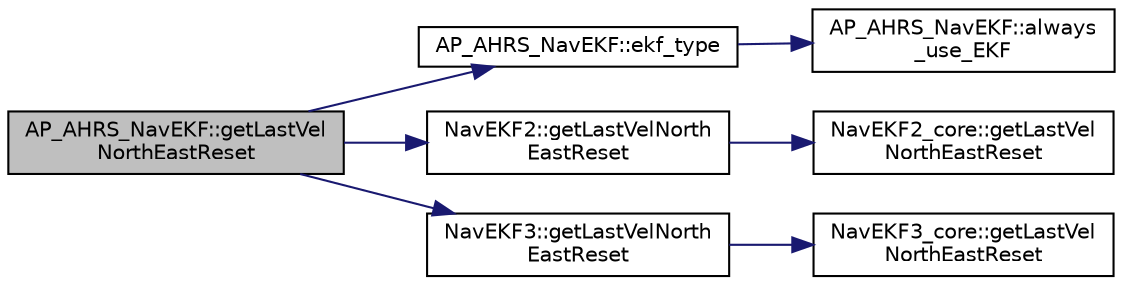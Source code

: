 digraph "AP_AHRS_NavEKF::getLastVelNorthEastReset"
{
 // INTERACTIVE_SVG=YES
  edge [fontname="Helvetica",fontsize="10",labelfontname="Helvetica",labelfontsize="10"];
  node [fontname="Helvetica",fontsize="10",shape=record];
  rankdir="LR";
  Node1 [label="AP_AHRS_NavEKF::getLastVel\lNorthEastReset",height=0.2,width=0.4,color="black", fillcolor="grey75", style="filled", fontcolor="black"];
  Node1 -> Node2 [color="midnightblue",fontsize="10",style="solid",fontname="Helvetica"];
  Node2 [label="AP_AHRS_NavEKF::ekf_type",height=0.2,width=0.4,color="black", fillcolor="white", style="filled",URL="$classAP__AHRS__NavEKF.html#a2421598bfc909c228709f99347a5fcea"];
  Node2 -> Node3 [color="midnightblue",fontsize="10",style="solid",fontname="Helvetica"];
  Node3 [label="AP_AHRS_NavEKF::always\l_use_EKF",height=0.2,width=0.4,color="black", fillcolor="white", style="filled",URL="$classAP__AHRS__NavEKF.html#a9af775a381a41ff78ac75a06ba7b1a05"];
  Node1 -> Node4 [color="midnightblue",fontsize="10",style="solid",fontname="Helvetica"];
  Node4 [label="NavEKF2::getLastVelNorth\lEastReset",height=0.2,width=0.4,color="black", fillcolor="white", style="filled",URL="$classNavEKF2.html#a490ffcf1cad643ae6e5828af2369c9a8"];
  Node4 -> Node5 [color="midnightblue",fontsize="10",style="solid",fontname="Helvetica"];
  Node5 [label="NavEKF2_core::getLastVel\lNorthEastReset",height=0.2,width=0.4,color="black", fillcolor="white", style="filled",URL="$classNavEKF2__core.html#a46f0cb76c7ad767139eec3afd8b252d9"];
  Node1 -> Node6 [color="midnightblue",fontsize="10",style="solid",fontname="Helvetica"];
  Node6 [label="NavEKF3::getLastVelNorth\lEastReset",height=0.2,width=0.4,color="black", fillcolor="white", style="filled",URL="$classNavEKF3.html#ae5fe55da211155da857eaffae804942f"];
  Node6 -> Node7 [color="midnightblue",fontsize="10",style="solid",fontname="Helvetica"];
  Node7 [label="NavEKF3_core::getLastVel\lNorthEastReset",height=0.2,width=0.4,color="black", fillcolor="white", style="filled",URL="$classNavEKF3__core.html#a28e0cf5fa6f5eaa571772f2a59a823d2"];
}
